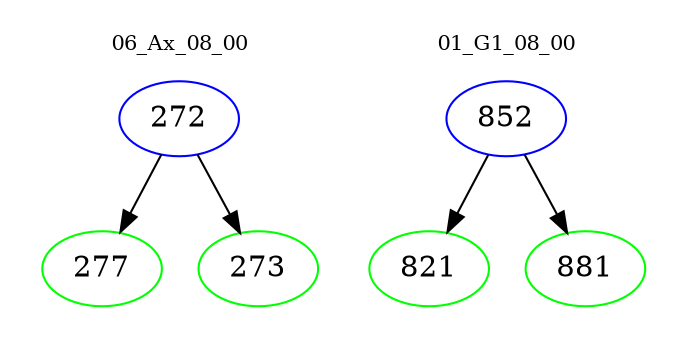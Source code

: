 digraph{
subgraph cluster_0 {
color = white
label = "06_Ax_08_00";
fontsize=10;
T0_272 [label="272", color="blue"]
T0_272 -> T0_277 [color="black"]
T0_277 [label="277", color="green"]
T0_272 -> T0_273 [color="black"]
T0_273 [label="273", color="green"]
}
subgraph cluster_1 {
color = white
label = "01_G1_08_00";
fontsize=10;
T1_852 [label="852", color="blue"]
T1_852 -> T1_821 [color="black"]
T1_821 [label="821", color="green"]
T1_852 -> T1_881 [color="black"]
T1_881 [label="881", color="green"]
}
}
